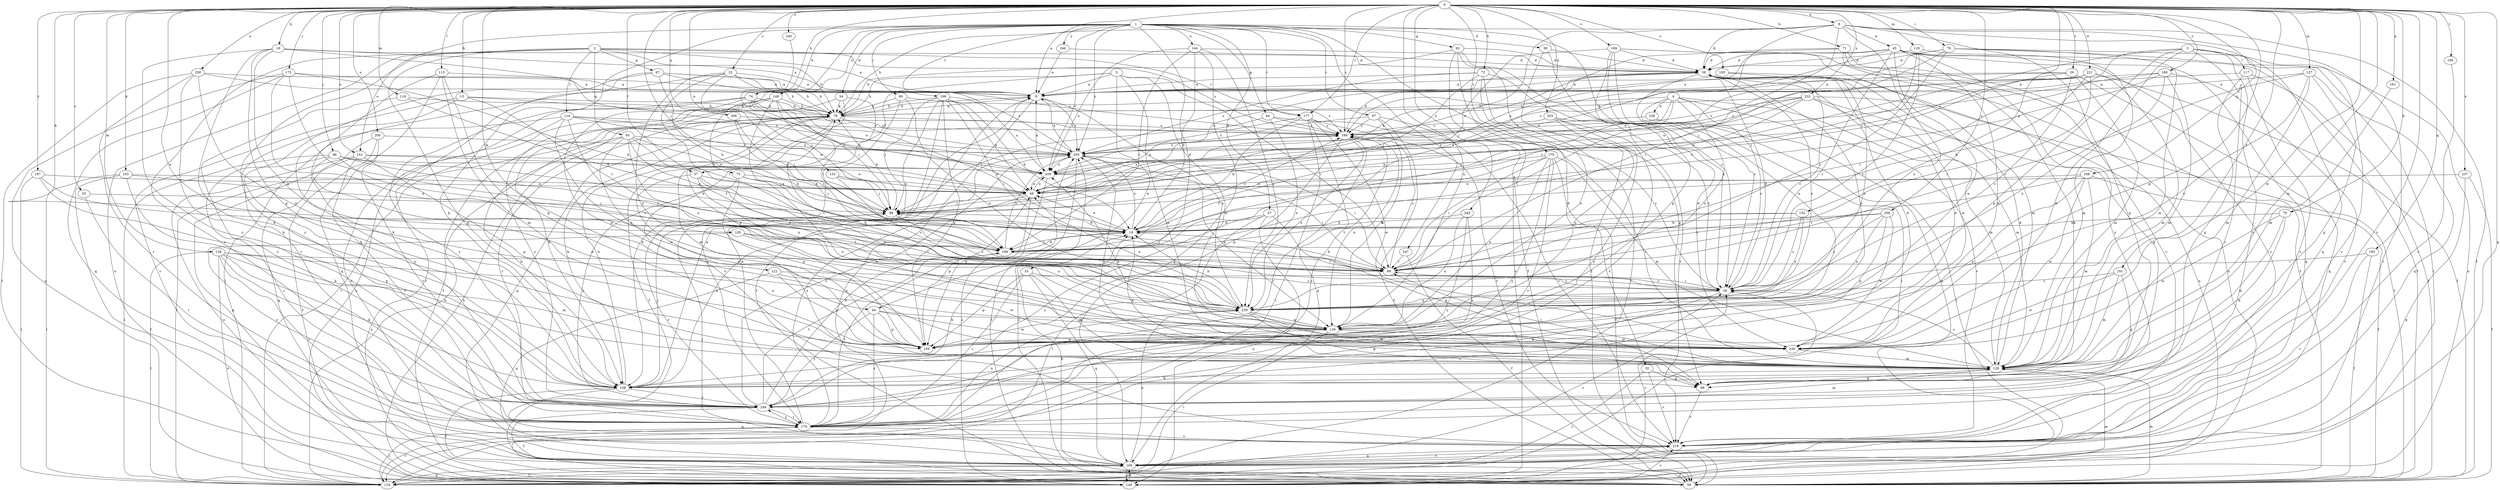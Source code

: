 strict digraph  {
0;
1;
2;
3;
4;
5;
6;
9;
13;
18;
19;
20;
22;
26;
28;
32;
33;
34;
36;
37;
38;
44;
45;
49;
57;
58;
62;
64;
65;
67;
68;
70;
71;
72;
74;
75;
78;
79;
80;
87;
89;
96;
98;
103;
105;
108;
113;
114;
117;
118;
119;
120;
122;
127;
128;
129;
133;
139;
141;
144;
148;
149;
152;
159;
161;
165;
168;
169;
170;
173;
177;
179;
180;
184;
185;
189;
191;
195;
197;
198;
199;
200;
203;
206;
209;
219;
221;
230;
232;
237;
238;
239;
240;
245;
246;
247;
249;
256;
258;
259;
0 -> 6  [label=a];
0 -> 9  [label=a];
0 -> 13  [label=b];
0 -> 18  [label=b];
0 -> 20  [label=c];
0 -> 22  [label=c];
0 -> 26  [label=c];
0 -> 44  [label=e];
0 -> 57  [label=f];
0 -> 70  [label=h];
0 -> 71  [label=h];
0 -> 72  [label=h];
0 -> 74  [label=h];
0 -> 79  [label=i];
0 -> 96  [label=j];
0 -> 98  [label=j];
0 -> 103  [label=k];
0 -> 105  [label=k];
0 -> 113  [label=l];
0 -> 119  [label=m];
0 -> 120  [label=m];
0 -> 122  [label=m];
0 -> 127  [label=m];
0 -> 128  [label=m];
0 -> 129  [label=m];
0 -> 133  [label=n];
0 -> 139  [label=n];
0 -> 141  [label=o];
0 -> 152  [label=p];
0 -> 159  [label=p];
0 -> 161  [label=q];
0 -> 165  [label=q];
0 -> 168  [label=q];
0 -> 169  [label=q];
0 -> 170  [label=r];
0 -> 173  [label=r];
0 -> 177  [label=r];
0 -> 180  [label=s];
0 -> 184  [label=s];
0 -> 185  [label=s];
0 -> 189  [label=s];
0 -> 191  [label=t];
0 -> 195  [label=t];
0 -> 197  [label=t];
0 -> 200  [label=u];
0 -> 203  [label=u];
0 -> 206  [label=u];
0 -> 219  [label=v];
0 -> 221  [label=w];
0 -> 230  [label=w];
0 -> 232  [label=x];
0 -> 237  [label=x];
0 -> 240  [label=y];
0 -> 245  [label=y];
0 -> 256  [label=z];
0 -> 258  [label=z];
1 -> 28  [label=c];
1 -> 32  [label=d];
1 -> 33  [label=d];
1 -> 34  [label=d];
1 -> 36  [label=d];
1 -> 37  [label=d];
1 -> 62  [label=g];
1 -> 64  [label=g];
1 -> 74  [label=h];
1 -> 75  [label=h];
1 -> 80  [label=i];
1 -> 87  [label=i];
1 -> 108  [label=k];
1 -> 141  [label=o];
1 -> 144  [label=o];
1 -> 148  [label=o];
1 -> 177  [label=r];
1 -> 198  [label=t];
1 -> 209  [label=u];
1 -> 246  [label=y];
1 -> 247  [label=y];
1 -> 259  [label=z];
2 -> 9  [label=a];
2 -> 65  [label=g];
2 -> 67  [label=g];
2 -> 68  [label=g];
2 -> 78  [label=h];
2 -> 114  [label=l];
2 -> 149  [label=o];
2 -> 177  [label=r];
2 -> 179  [label=r];
2 -> 189  [label=s];
2 -> 249  [label=y];
3 -> 89  [label=i];
3 -> 117  [label=l];
3 -> 159  [label=p];
3 -> 179  [label=r];
3 -> 199  [label=t];
3 -> 219  [label=v];
3 -> 230  [label=w];
3 -> 249  [label=y];
4 -> 19  [label=b];
4 -> 28  [label=c];
4 -> 78  [label=h];
4 -> 89  [label=i];
4 -> 129  [label=m];
4 -> 169  [label=q];
4 -> 219  [label=v];
4 -> 238  [label=x];
4 -> 239  [label=x];
5 -> 9  [label=a];
5 -> 44  [label=e];
5 -> 57  [label=f];
5 -> 78  [label=h];
5 -> 89  [label=i];
5 -> 129  [label=m];
5 -> 230  [label=w];
6 -> 38  [label=d];
6 -> 45  [label=e];
6 -> 49  [label=e];
6 -> 58  [label=f];
6 -> 68  [label=g];
6 -> 78  [label=h];
6 -> 89  [label=i];
6 -> 118  [label=l];
6 -> 169  [label=q];
6 -> 199  [label=t];
6 -> 239  [label=x];
9 -> 78  [label=h];
9 -> 149  [label=o];
9 -> 239  [label=x];
9 -> 259  [label=z];
13 -> 78  [label=h];
13 -> 108  [label=k];
13 -> 199  [label=t];
13 -> 219  [label=v];
13 -> 259  [label=z];
18 -> 9  [label=a];
18 -> 38  [label=d];
18 -> 108  [label=k];
18 -> 159  [label=p];
18 -> 239  [label=x];
18 -> 249  [label=y];
18 -> 259  [label=z];
19 -> 49  [label=e];
19 -> 189  [label=s];
19 -> 199  [label=t];
19 -> 259  [label=z];
20 -> 98  [label=j];
20 -> 179  [label=r];
22 -> 9  [label=a];
22 -> 58  [label=f];
22 -> 78  [label=h];
22 -> 89  [label=i];
22 -> 98  [label=j];
22 -> 139  [label=n];
22 -> 259  [label=z];
26 -> 9  [label=a];
26 -> 28  [label=c];
26 -> 98  [label=j];
26 -> 129  [label=m];
26 -> 169  [label=q];
26 -> 259  [label=z];
28 -> 38  [label=d];
28 -> 89  [label=i];
28 -> 108  [label=k];
28 -> 239  [label=x];
32 -> 68  [label=g];
32 -> 118  [label=l];
32 -> 219  [label=v];
33 -> 28  [label=c];
33 -> 129  [label=m];
33 -> 159  [label=p];
33 -> 169  [label=q];
33 -> 179  [label=r];
34 -> 78  [label=h];
34 -> 118  [label=l];
34 -> 159  [label=p];
34 -> 219  [label=v];
36 -> 38  [label=d];
36 -> 58  [label=f];
36 -> 230  [label=w];
37 -> 19  [label=b];
37 -> 68  [label=g];
37 -> 118  [label=l];
37 -> 149  [label=o];
37 -> 249  [label=y];
38 -> 9  [label=a];
38 -> 118  [label=l];
38 -> 139  [label=n];
38 -> 149  [label=o];
38 -> 189  [label=s];
38 -> 209  [label=u];
38 -> 230  [label=w];
38 -> 239  [label=x];
44 -> 139  [label=n];
44 -> 159  [label=p];
44 -> 179  [label=r];
44 -> 230  [label=w];
44 -> 249  [label=y];
45 -> 28  [label=c];
45 -> 38  [label=d];
45 -> 49  [label=e];
45 -> 58  [label=f];
45 -> 139  [label=n];
45 -> 169  [label=q];
45 -> 209  [label=u];
45 -> 219  [label=v];
45 -> 230  [label=w];
45 -> 249  [label=y];
49 -> 98  [label=j];
49 -> 108  [label=k];
49 -> 159  [label=p];
49 -> 189  [label=s];
49 -> 209  [label=u];
57 -> 49  [label=e];
57 -> 159  [label=p];
57 -> 199  [label=t];
57 -> 230  [label=w];
57 -> 239  [label=x];
58 -> 19  [label=b];
58 -> 129  [label=m];
58 -> 259  [label=z];
62 -> 28  [label=c];
62 -> 38  [label=d];
62 -> 58  [label=f];
62 -> 68  [label=g];
62 -> 78  [label=h];
62 -> 149  [label=o];
64 -> 28  [label=c];
64 -> 98  [label=j];
64 -> 189  [label=s];
64 -> 239  [label=x];
65 -> 19  [label=b];
65 -> 49  [label=e];
65 -> 108  [label=k];
65 -> 118  [label=l];
65 -> 199  [label=t];
65 -> 230  [label=w];
65 -> 239  [label=x];
65 -> 259  [label=z];
67 -> 9  [label=a];
67 -> 19  [label=b];
67 -> 78  [label=h];
67 -> 108  [label=k];
67 -> 179  [label=r];
67 -> 189  [label=s];
68 -> 219  [label=v];
70 -> 19  [label=b];
70 -> 108  [label=k];
70 -> 129  [label=m];
70 -> 230  [label=w];
71 -> 38  [label=d];
71 -> 49  [label=e];
71 -> 58  [label=f];
71 -> 108  [label=k];
71 -> 219  [label=v];
72 -> 9  [label=a];
72 -> 98  [label=j];
72 -> 118  [label=l];
72 -> 139  [label=n];
72 -> 219  [label=v];
72 -> 259  [label=z];
74 -> 49  [label=e];
74 -> 78  [label=h];
74 -> 149  [label=o];
74 -> 159  [label=p];
74 -> 209  [label=u];
74 -> 249  [label=y];
74 -> 259  [label=z];
75 -> 49  [label=e];
75 -> 98  [label=j];
75 -> 139  [label=n];
75 -> 159  [label=p];
75 -> 249  [label=y];
78 -> 9  [label=a];
78 -> 19  [label=b];
78 -> 58  [label=f];
78 -> 108  [label=k];
78 -> 129  [label=m];
78 -> 169  [label=q];
78 -> 179  [label=r];
78 -> 189  [label=s];
79 -> 38  [label=d];
79 -> 49  [label=e];
79 -> 89  [label=i];
79 -> 98  [label=j];
79 -> 118  [label=l];
79 -> 129  [label=m];
79 -> 149  [label=o];
80 -> 78  [label=h];
80 -> 108  [label=k];
80 -> 189  [label=s];
80 -> 239  [label=x];
87 -> 49  [label=e];
87 -> 58  [label=f];
87 -> 139  [label=n];
87 -> 189  [label=s];
87 -> 219  [label=v];
89 -> 19  [label=b];
89 -> 28  [label=c];
89 -> 98  [label=j];
89 -> 189  [label=s];
96 -> 19  [label=b];
96 -> 118  [label=l];
96 -> 179  [label=r];
96 -> 199  [label=t];
96 -> 209  [label=u];
96 -> 230  [label=w];
96 -> 239  [label=x];
98 -> 19  [label=b];
98 -> 28  [label=c];
98 -> 78  [label=h];
98 -> 179  [label=r];
103 -> 49  [label=e];
103 -> 58  [label=f];
103 -> 108  [label=k];
103 -> 118  [label=l];
103 -> 199  [label=t];
105 -> 89  [label=i];
105 -> 199  [label=t];
105 -> 239  [label=x];
105 -> 249  [label=y];
108 -> 9  [label=a];
108 -> 58  [label=f];
108 -> 78  [label=h];
108 -> 98  [label=j];
108 -> 169  [label=q];
108 -> 249  [label=y];
113 -> 9  [label=a];
113 -> 118  [label=l];
113 -> 129  [label=m];
113 -> 159  [label=p];
113 -> 169  [label=q];
114 -> 49  [label=e];
114 -> 139  [label=n];
114 -> 189  [label=s];
114 -> 209  [label=u];
114 -> 219  [label=v];
114 -> 239  [label=x];
114 -> 249  [label=y];
117 -> 9  [label=a];
117 -> 58  [label=f];
117 -> 68  [label=g];
117 -> 179  [label=r];
118 -> 28  [label=c];
118 -> 78  [label=h];
118 -> 169  [label=q];
118 -> 179  [label=r];
119 -> 19  [label=b];
119 -> 78  [label=h];
119 -> 249  [label=y];
120 -> 28  [label=c];
120 -> 38  [label=d];
120 -> 129  [label=m];
120 -> 199  [label=t];
122 -> 28  [label=c];
122 -> 159  [label=p];
122 -> 169  [label=q];
122 -> 230  [label=w];
127 -> 9  [label=a];
127 -> 68  [label=g];
127 -> 89  [label=i];
127 -> 129  [label=m];
127 -> 169  [label=q];
127 -> 239  [label=x];
128 -> 89  [label=i];
128 -> 108  [label=k];
128 -> 118  [label=l];
128 -> 129  [label=m];
128 -> 139  [label=n];
128 -> 149  [label=o];
128 -> 179  [label=r];
128 -> 249  [label=y];
129 -> 19  [label=b];
129 -> 28  [label=c];
129 -> 38  [label=d];
129 -> 68  [label=g];
129 -> 89  [label=i];
129 -> 108  [label=k];
129 -> 189  [label=s];
129 -> 259  [label=z];
133 -> 28  [label=c];
133 -> 49  [label=e];
133 -> 98  [label=j];
139 -> 78  [label=h];
139 -> 118  [label=l];
139 -> 159  [label=p];
139 -> 230  [label=w];
141 -> 49  [label=e];
141 -> 149  [label=o];
141 -> 159  [label=p];
141 -> 169  [label=q];
141 -> 179  [label=r];
141 -> 209  [label=u];
144 -> 19  [label=b];
144 -> 38  [label=d];
144 -> 169  [label=q];
144 -> 199  [label=t];
144 -> 209  [label=u];
144 -> 239  [label=x];
148 -> 58  [label=f];
148 -> 78  [label=h];
148 -> 89  [label=i];
148 -> 98  [label=j];
148 -> 108  [label=k];
148 -> 199  [label=t];
148 -> 249  [label=y];
149 -> 28  [label=c];
149 -> 78  [label=h];
149 -> 129  [label=m];
149 -> 169  [label=q];
149 -> 219  [label=v];
149 -> 259  [label=z];
152 -> 19  [label=b];
152 -> 28  [label=c];
152 -> 199  [label=t];
152 -> 239  [label=x];
159 -> 38  [label=d];
161 -> 129  [label=m];
165 -> 58  [label=f];
165 -> 89  [label=i];
165 -> 219  [label=v];
168 -> 49  [label=e];
168 -> 58  [label=f];
168 -> 89  [label=i];
168 -> 129  [label=m];
168 -> 159  [label=p];
168 -> 230  [label=w];
169 -> 58  [label=f];
169 -> 98  [label=j];
169 -> 118  [label=l];
169 -> 149  [label=o];
169 -> 219  [label=v];
169 -> 239  [label=x];
170 -> 58  [label=f];
170 -> 89  [label=i];
170 -> 129  [label=m];
170 -> 139  [label=n];
170 -> 179  [label=r];
170 -> 199  [label=t];
170 -> 209  [label=u];
170 -> 249  [label=y];
173 -> 9  [label=a];
173 -> 19  [label=b];
173 -> 89  [label=i];
173 -> 149  [label=o];
173 -> 169  [label=q];
173 -> 239  [label=x];
177 -> 19  [label=b];
177 -> 118  [label=l];
177 -> 169  [label=q];
177 -> 189  [label=s];
177 -> 219  [label=v];
177 -> 230  [label=w];
177 -> 259  [label=z];
179 -> 9  [label=a];
179 -> 28  [label=c];
179 -> 118  [label=l];
179 -> 189  [label=s];
179 -> 199  [label=t];
179 -> 219  [label=v];
179 -> 239  [label=x];
179 -> 249  [label=y];
179 -> 259  [label=z];
180 -> 9  [label=a];
180 -> 98  [label=j];
180 -> 129  [label=m];
180 -> 189  [label=s];
180 -> 219  [label=v];
180 -> 239  [label=x];
184 -> 28  [label=c];
184 -> 38  [label=d];
184 -> 98  [label=j];
184 -> 129  [label=m];
184 -> 139  [label=n];
184 -> 149  [label=o];
184 -> 159  [label=p];
185 -> 9  [label=a];
185 -> 28  [label=c];
185 -> 239  [label=x];
189 -> 38  [label=d];
189 -> 139  [label=n];
189 -> 159  [label=p];
189 -> 179  [label=r];
189 -> 239  [label=x];
189 -> 259  [label=z];
191 -> 28  [label=c];
191 -> 68  [label=g];
191 -> 129  [label=m];
191 -> 230  [label=w];
195 -> 219  [label=v];
197 -> 49  [label=e];
197 -> 68  [label=g];
197 -> 118  [label=l];
197 -> 199  [label=t];
198 -> 19  [label=b];
198 -> 49  [label=e];
198 -> 58  [label=f];
198 -> 78  [label=h];
198 -> 89  [label=i];
198 -> 98  [label=j];
198 -> 159  [label=p];
198 -> 179  [label=r];
198 -> 209  [label=u];
199 -> 19  [label=b];
199 -> 89  [label=i];
199 -> 259  [label=z];
200 -> 58  [label=f];
200 -> 169  [label=q];
200 -> 179  [label=r];
200 -> 259  [label=z];
203 -> 28  [label=c];
203 -> 139  [label=n];
203 -> 179  [label=r];
203 -> 189  [label=s];
203 -> 249  [label=y];
206 -> 98  [label=j];
206 -> 189  [label=s];
206 -> 199  [label=t];
209 -> 9  [label=a];
209 -> 49  [label=e];
209 -> 89  [label=i];
209 -> 159  [label=p];
219 -> 169  [label=q];
221 -> 9  [label=a];
221 -> 19  [label=b];
221 -> 58  [label=f];
221 -> 89  [label=i];
221 -> 129  [label=m];
221 -> 209  [label=u];
221 -> 259  [label=z];
230 -> 38  [label=d];
230 -> 129  [label=m];
230 -> 209  [label=u];
232 -> 49  [label=e];
232 -> 58  [label=f];
232 -> 68  [label=g];
232 -> 78  [label=h];
232 -> 129  [label=m];
232 -> 189  [label=s];
232 -> 209  [label=u];
232 -> 259  [label=z];
237 -> 49  [label=e];
237 -> 58  [label=f];
237 -> 169  [label=q];
238 -> 118  [label=l];
238 -> 189  [label=s];
239 -> 19  [label=b];
239 -> 49  [label=e];
239 -> 68  [label=g];
239 -> 129  [label=m];
239 -> 139  [label=n];
240 -> 209  [label=u];
245 -> 19  [label=b];
245 -> 108  [label=k];
245 -> 139  [label=n];
245 -> 249  [label=y];
246 -> 9  [label=a];
246 -> 38  [label=d];
247 -> 58  [label=f];
247 -> 89  [label=i];
249 -> 19  [label=b];
249 -> 49  [label=e];
249 -> 58  [label=f];
249 -> 129  [label=m];
249 -> 179  [label=r];
249 -> 199  [label=t];
249 -> 259  [label=z];
256 -> 19  [label=b];
256 -> 28  [label=c];
256 -> 159  [label=p];
256 -> 199  [label=t];
256 -> 230  [label=w];
256 -> 239  [label=x];
258 -> 9  [label=a];
258 -> 58  [label=f];
258 -> 78  [label=h];
258 -> 108  [label=k];
258 -> 139  [label=n];
258 -> 179  [label=r];
259 -> 9  [label=a];
259 -> 58  [label=f];
259 -> 89  [label=i];
259 -> 139  [label=n];
259 -> 209  [label=u];
}
